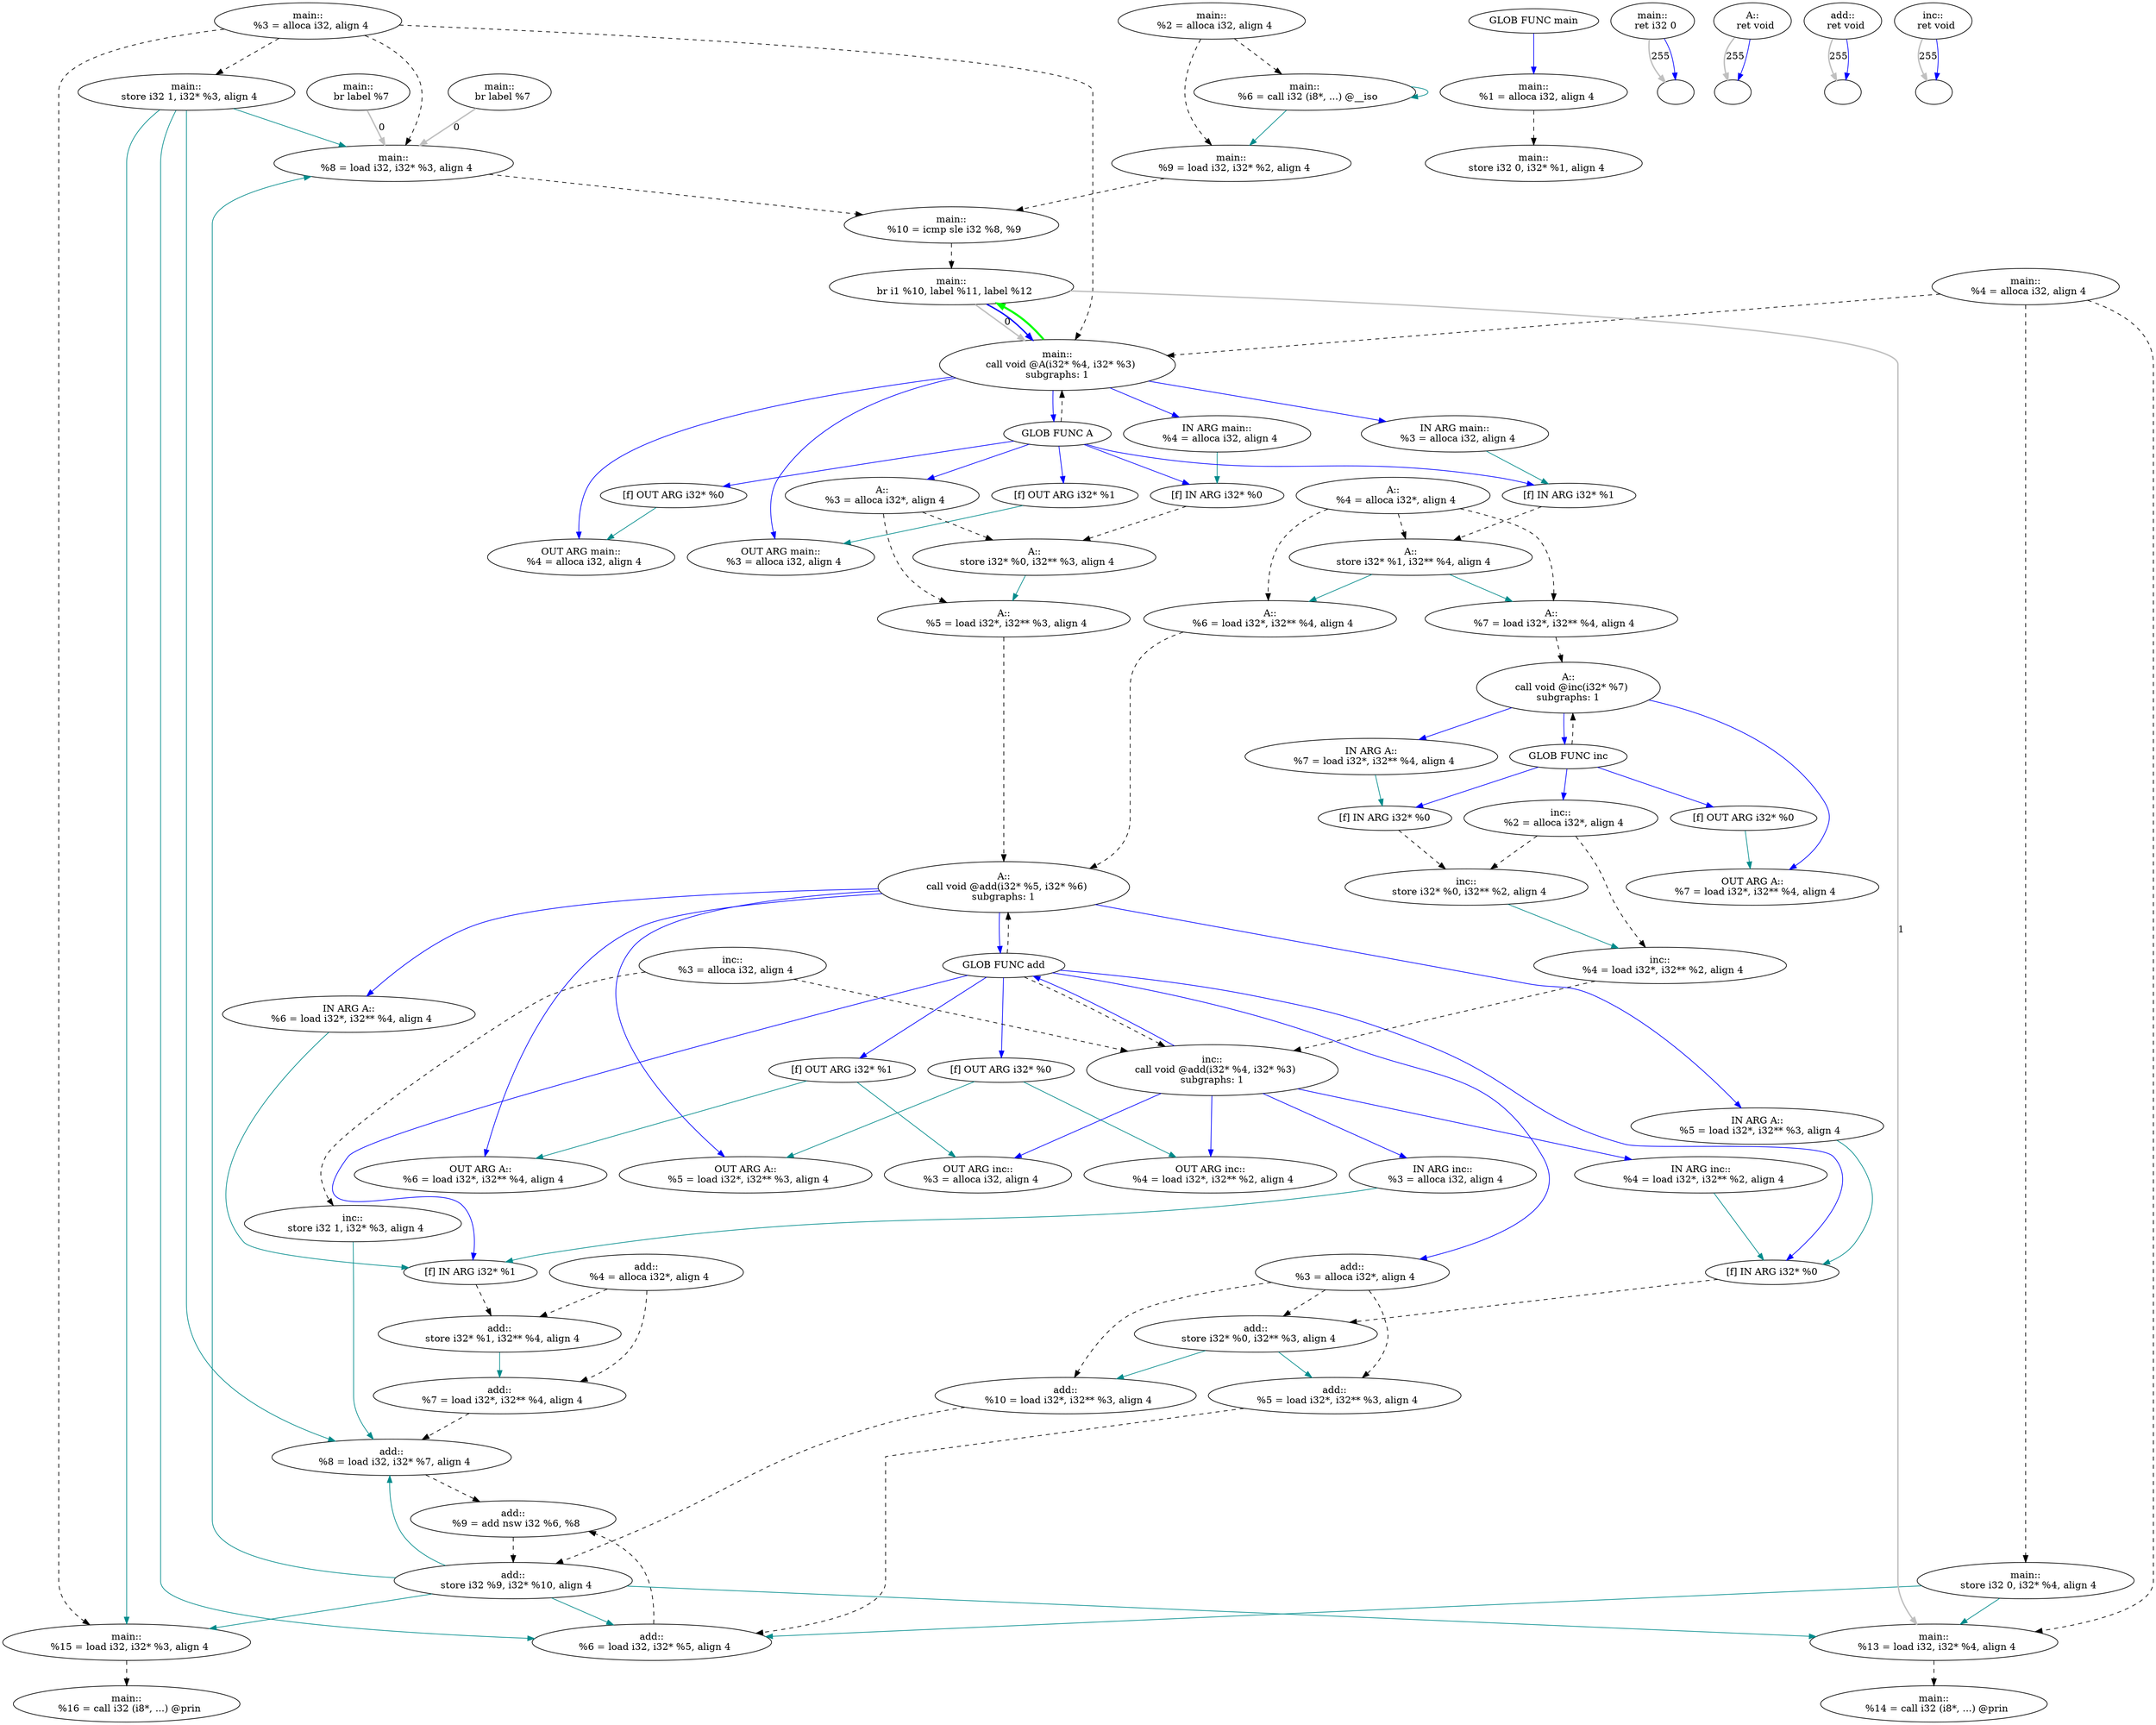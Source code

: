 digraph "G" {
NODE0x8767a60 [fillcolor=white, label="main::
  br label %7", style=filled];
NODE0x8766fc0 [fillcolor=white, label="main::
  %1 = alloca i32, align 4", style=filled];
NODE0x87670e0 [fillcolor=white, label="main::
  %2 = alloca i32, align 4", style=filled];
NODE0x8767200 [fillcolor=white, label="main::
  %3 = alloca i32, align 4", style=filled];
NODE0x8767320 [fillcolor=white, label="main::
  %4 = alloca i32, align 4", style=filled];
NODE0x8767440 [fillcolor=white, label="main::
  store i32 0, i32* %1, align 4", style=filled];
NODE0x876f4f0 [fillcolor=white, label="main::
  ret i32 0", style=filled];
NODE0x87676b8 [fillcolor=white, label="main::
  %6 = call i32 (i8*, ...) @__iso", style=filled];
NODE0x8767800 [fillcolor=white, label="main::
  store i32 0, i32* %4, align 4", style=filled];
NODE0x8767930 [fillcolor=white, label="main::
  store i32 1, i32* %3, align 4", style=filled];
NODE0x8767cc0 [fillcolor=white, label="main::
  %8 = load i32, i32* %3, align 4", style=filled];
NODE0x8767df0 [fillcolor=white, label="main::
  %9 = load i32, i32* %2, align 4", style=filled];
NODE0x8767f20 [fillcolor=white, label="main::
  %10 = icmp sle i32 %8, %9", style=filled];
NODE0x8768050 [fillcolor=white, label="main::
  br i1 %10, label %11, label %12", style=filled];
NODE0x87682b0 [fillcolor=white, label="main::
  call void @A(i32* %4, i32* %3)\nsubgraphs: 1", style=filled];
NODE0x876ea58 [fillcolor=white, label="IN ARG main::
  %3 = alloca i32, align 4", style=filled];
NODE0x876eb58 [fillcolor=white, label="OUT ARG main::
  %3 = alloca i32, align 4", style=filled];
NODE0x876e758 [fillcolor=white, label="IN ARG main::
  %4 = alloca i32, align 4", style=filled];
NODE0x876e858 [fillcolor=white, label="OUT ARG main::
  %4 = alloca i32, align 4", style=filled];
NODE0x876f000 [fillcolor=white, label="main::
  %13 = load i32, i32* %4, align 4", style=filled];
NODE0x876f130 [fillcolor=white, label="main::
  %14 = call i32 (i8*, ...) @prin", style=filled];
NODE0x876f278 [fillcolor=white, label="main::
  %15 = load i32, i32* %3, align 4", style=filled];
NODE0x876f3a8 [fillcolor=white, label="main::
  %16 = call i32 (i8*, ...) @prin", style=filled];
NODE0x876eda0 [fillcolor=white, label="main::
  br label %7", style=filled];
NODE0x8766db0 [fillcolor=white, label="GLOB FUNC main", style=filled];
NODE0x87684d8 [fillcolor=white, label="GLOB FUNC A", style=filled];
NODE0x87697d8 [fillcolor=white, label="GLOB FUNC add", style=filled];
NODE0x876bf20 [fillcolor=white, label="GLOB FUNC inc", style=filled];
NODE0x8768840 [fillcolor=white, label="[f] IN ARG i32* %0", style=filled];
NODE0x8768940 [fillcolor=white, label="[f] OUT ARG i32* %0", style=filled];
NODE0x8768ae0 [fillcolor=white, label="[f] IN ARG i32* %1", style=filled];
NODE0x8768be0 [fillcolor=white, label="[f] OUT ARG i32* %1", style=filled];
NODE0x8768fc0 [fillcolor=white, label="A::
  %4 = alloca i32*, align 4", style=filled];
NODE0x87690f0 [fillcolor=white, label="A::
  store i32* %0, i32** %3, align 4", style=filled];
NODE0x8768e90 [fillcolor=white, label="A::
  %3 = alloca i32*, align 4", style=filled];
NODE0x876e078 [fillcolor=white, label="A::
  ret void", style=filled];
NODE0x8769220 [fillcolor=white, label="A::
  store i32* %1, i32** %4, align 4", style=filled];
NODE0x8769350 [fillcolor=white, label="A::
  %5 = load i32*, i32** %3, align 4", style=filled];
NODE0x8769480 [fillcolor=white, label="A::
  %6 = load i32*, i32** %4, align 4", style=filled];
NODE0x87695b0 [fillcolor=white, label="A::
  call void @add(i32* %5, i32* %6)\nsubgraphs: 1", style=filled];
NODE0x876b580 [fillcolor=white, label="IN ARG A::
  %5 = load i32*, i32** %3, align 4", style=filled];
NODE0x876b680 [fillcolor=white, label="OUT ARG A::
  %5 = load i32*, i32** %3, align 4", style=filled];
NODE0x876b880 [fillcolor=white, label="IN ARG A::
  %6 = load i32*, i32** %4, align 4", style=filled];
NODE0x876b980 [fillcolor=white, label="OUT ARG A::
  %6 = load i32*, i32** %4, align 4", style=filled];
NODE0x876bbc8 [fillcolor=white, label="A::
  %7 = load i32*, i32** %4, align 4", style=filled];
NODE0x876bcf8 [fillcolor=white, label="A::
  call void @inc(i32* %7)\nsubgraphs: 1", style=filled];
NODE0x876dd30 [fillcolor=white, label="IN ARG A::
  %7 = load i32*, i32** %4, align 4", style=filled];
NODE0x876de30 [fillcolor=white, label="OUT ARG A::
  %7 = load i32*, i32** %4, align 4", style=filled];
NODE0x8769b40 [fillcolor=white, label="[f] IN ARG i32* %0", style=filled];
NODE0x8769c40 [fillcolor=white, label="[f] OUT ARG i32* %0", style=filled];
NODE0x8769de0 [fillcolor=white, label="[f] IN ARG i32* %1", style=filled];
NODE0x8769ee0 [fillcolor=white, label="[f] OUT ARG i32* %1", style=filled];
NODE0x876a190 [fillcolor=white, label="add::
  %3 = alloca i32*, align 4", style=filled];
NODE0x876a2c0 [fillcolor=white, label="add::
  %4 = alloca i32*, align 4", style=filled];
NODE0x876a3f0 [fillcolor=white, label="add::
  store i32* %0, i32** %3, align 4", style=filled];
NODE0x876a520 [fillcolor=white, label="add::
  store i32* %1, i32** %4, align 4", style=filled];
NODE0x876a650 [fillcolor=white, label="add::
  %5 = load i32*, i32** %3, align 4", style=filled];
NODE0x876a780 [fillcolor=white, label="add::
  %6 = load i32, i32* %5, align 4", style=filled];
NODE0x876a8b0 [fillcolor=white, label="add::
  %7 = load i32*, i32** %4, align 4", style=filled];
NODE0x876a9e0 [fillcolor=white, label="add::
  %8 = load i32, i32* %7, align 4", style=filled];
NODE0x876ab10 [fillcolor=white, label="add::
  %9 = add nsw i32 %6, %8", style=filled];
NODE0x876ac40 [fillcolor=white, label="add::
  %10 = load i32*, i32** %3, align 4", style=filled];
NODE0x876ad70 [fillcolor=white, label="add::
  store i32 %9, i32* %10, align 4", style=filled];
NODE0x876aea0 [fillcolor=white, label="add::
  ret void", style=filled];
NODE0x876c288 [fillcolor=white, label="[f] IN ARG i32* %0", style=filled];
NODE0x876c388 [fillcolor=white, label="[f] OUT ARG i32* %0", style=filled];
NODE0x876c638 [fillcolor=white, label="inc::
  %2 = alloca i32*, align 4", style=filled];
NODE0x876c768 [fillcolor=white, label="inc::
  %3 = alloca i32, align 4", style=filled];
NODE0x876c898 [fillcolor=white, label="inc::
  store i32* %0, i32** %2, align 4", style=filled];
NODE0x876c9c8 [fillcolor=white, label="inc::
  store i32 1, i32* %3, align 4", style=filled];
NODE0x876caf8 [fillcolor=white, label="inc::
  %4 = load i32*, i32** %2, align 4", style=filled];
NODE0x876cc28 [fillcolor=white, label="inc::
  call void @add(i32* %4, i32* %3)\nsubgraphs: 1", style=filled];
NODE0x876d308 [fillcolor=white, label="IN ARG inc::
  %3 = alloca i32, align 4", style=filled];
NODE0x876d408 [fillcolor=white, label="OUT ARG inc::
  %3 = alloca i32, align 4", style=filled];
NODE0x876d008 [fillcolor=white, label="IN ARG inc::
  %4 = load i32*, i32** %2, align 4", style=filled];
NODE0x876d108 [fillcolor=white, label="OUT ARG inc::
  %4 = load i32*, i32** %2, align 4", style=filled];
NODE0x876d650 [fillcolor=white, label="inc::
  ret void", style=filled];
NODE0x876f648 [label=""];
NODE0x876e1d0 [label=""];
NODE0x876aff8 [label=""];
NODE0x876d7a8 [label=""];
NODE0x8767a60 -> NODE0x8767cc0  [color="gray", key=0, label="0", lhead=cluster_bb_0x8767bb0, ltail=cluster_bb_0x8766eb0, penwidth=2];
NODE0x8766fc0 -> NODE0x8767440  [color="black", key=0, rank=max, style="dashed"];
NODE0x87670e0 -> NODE0x87676b8  [color="black", key=0, rank=max, style="dashed"];
NODE0x87670e0 -> NODE0x8767df0  [color="black", key=0, rank=max, style="dashed"];
NODE0x8767200 -> NODE0x8767930  [color="black", key=0, rank=max, style="dashed"];
NODE0x8767200 -> NODE0x8767cc0  [color="black", key=0, rank=max, style="dashed"];
NODE0x8767200 -> NODE0x87682b0  [color="black", key=0, rank=max, style="dashed"];
NODE0x8767200 -> NODE0x876f278  [color="black", key=0, rank=max, style="dashed"];
NODE0x8767320 -> NODE0x8767800  [color="black", key=0, rank=max, style="dashed"];
NODE0x8767320 -> NODE0x87682b0  [color="black", key=0, rank=max, style="dashed"];
NODE0x8767320 -> NODE0x876f000  [color="black", key=0, rank=max, style="dashed"];
NODE0x876f4f0 -> NODE0x876f648  [color="gray", key=0, label="255", lhead=cluster_bb_0x876f748, ltail=cluster_bb_0x876eef0, penwidth=2];
NODE0x876f4f0 -> NODE0x876f648  [color="blue", key=1];
NODE0x87676b8 -> NODE0x87676b8  [color="cyan4", key=0, rank=max];
NODE0x87676b8 -> NODE0x8767df0  [color="cyan4", key=0, rank=max];
NODE0x8767800 -> NODE0x876a780  [color="cyan4", key=0, rank=max];
NODE0x8767800 -> NODE0x876f000  [color="cyan4", key=0, rank=max];
NODE0x8767930 -> NODE0x8767cc0  [color="cyan4", key=0, rank=max];
NODE0x8767930 -> NODE0x876a780  [color="cyan4", key=0, rank=max];
NODE0x8767930 -> NODE0x876a9e0  [color="cyan4", key=0, rank=max];
NODE0x8767930 -> NODE0x876f278  [color="cyan4", key=0, rank=max];
NODE0x8767cc0 -> NODE0x8767f20  [color="black", key=0, rank=max, style="dashed"];
NODE0x8767df0 -> NODE0x8767f20  [color="black", key=0, rank=max, style="dashed"];
NODE0x8767f20 -> NODE0x8768050  [color="black", key=0, rank=max, style="dashed"];
NODE0x8768050 -> NODE0x87682b0  [color="gray", key=0, label="0", lhead=cluster_bb_0x87681a0, ltail=cluster_bb_0x8767bb0, penwidth=2];
NODE0x8768050 -> NODE0x87682b0  [color=blue, key=1, lhead=cluster_bb_0x87681a0, ltail=cluster_bb_0x8767bb0, penwidth=2];
NODE0x8768050 -> NODE0x876f000  [color="gray", key=0, label="1", lhead=cluster_bb_0x876eef0, ltail=cluster_bb_0x8767bb0, penwidth=2];
NODE0x87682b0 -> NODE0x8768050  [color=green, constraint=false, key=0, lhead=cluster_bb_0x8767bb0, ltail=cluster_bb_0x87681a0, penwidth=3];
NODE0x87682b0 -> NODE0x87684d8  [color="blue", key=0];
NODE0x87682b0 -> NODE0x876e758  [color="blue", key=0];
NODE0x87682b0 -> NODE0x876e858  [color="blue", key=0];
NODE0x87682b0 -> NODE0x876ea58  [color="blue", key=0];
NODE0x87682b0 -> NODE0x876eb58  [color="blue", key=0];
NODE0x876ea58 -> NODE0x8768ae0  [color="cyan4", key=0, rank=max];
NODE0x876e758 -> NODE0x8768840  [color="cyan4", key=0, rank=max];
NODE0x876f000 -> NODE0x876f130  [color="black", key=0, rank=max, style="dashed"];
NODE0x876f278 -> NODE0x876f3a8  [color="black", key=0, rank=max, style="dashed"];
NODE0x876eda0 -> NODE0x8767cc0  [color="gray", key=0, label="0", lhead=cluster_bb_0x8767bb0, ltail=cluster_bb_0x87681a0, penwidth=2];
NODE0x8766db0 -> NODE0x8766fc0  [color="blue", key=0];
NODE0x87684d8 -> NODE0x87682b0  [color="black", key=0, rank=max, style="dashed"];
NODE0x87684d8 -> NODE0x8768840  [color="blue", key=0];
NODE0x87684d8 -> NODE0x8768940  [color="blue", key=0];
NODE0x87684d8 -> NODE0x8768ae0  [color="blue", key=0];
NODE0x87684d8 -> NODE0x8768be0  [color="blue", key=0];
NODE0x87684d8 -> NODE0x8768e90  [color="blue", key=0];
NODE0x87697d8 -> NODE0x87695b0  [color="black", key=0, rank=max, style="dashed"];
NODE0x87697d8 -> NODE0x876cc28  [color="black", key=0, rank=max, style="dashed"];
NODE0x87697d8 -> NODE0x8769b40  [color="blue", key=0];
NODE0x87697d8 -> NODE0x8769c40  [color="blue", key=0];
NODE0x87697d8 -> NODE0x8769de0  [color="blue", key=0];
NODE0x87697d8 -> NODE0x8769ee0  [color="blue", key=0];
NODE0x87697d8 -> NODE0x876a190  [color="blue", key=0];
NODE0x876bf20 -> NODE0x876bcf8  [color="black", key=0, rank=max, style="dashed"];
NODE0x876bf20 -> NODE0x876c288  [color="blue", key=0];
NODE0x876bf20 -> NODE0x876c388  [color="blue", key=0];
NODE0x876bf20 -> NODE0x876c638  [color="blue", key=0];
NODE0x8768840 -> NODE0x87690f0  [color="black", key=0, rank=max, style="dashed"];
NODE0x8768940 -> NODE0x876e858  [color="cyan4", key=0, rank=max];
NODE0x8768ae0 -> NODE0x8769220  [color="black", key=0, rank=max, style="dashed"];
NODE0x8768be0 -> NODE0x876eb58  [color="cyan4", key=0, rank=max];
NODE0x8768fc0 -> NODE0x8769220  [color="black", key=0, rank=max, style="dashed"];
NODE0x8768fc0 -> NODE0x8769480  [color="black", key=0, rank=max, style="dashed"];
NODE0x8768fc0 -> NODE0x876bbc8  [color="black", key=0, rank=max, style="dashed"];
NODE0x87690f0 -> NODE0x8769350  [color="cyan4", key=0, rank=max];
NODE0x8768e90 -> NODE0x87690f0  [color="black", key=0, rank=max, style="dashed"];
NODE0x8768e90 -> NODE0x8769350  [color="black", key=0, rank=max, style="dashed"];
NODE0x876e078 -> NODE0x876e1d0  [color="gray", key=0, label="255", lhead=cluster_bb_0x876e2d0, ltail=cluster_bb_0x8768d80, penwidth=2];
NODE0x876e078 -> NODE0x876e1d0  [color="blue", key=1];
NODE0x8769220 -> NODE0x8769480  [color="cyan4", key=0, rank=max];
NODE0x8769220 -> NODE0x876bbc8  [color="cyan4", key=0, rank=max];
NODE0x8769350 -> NODE0x87695b0  [color="black", key=0, rank=max, style="dashed"];
NODE0x8769480 -> NODE0x87695b0  [color="black", key=0, rank=max, style="dashed"];
NODE0x87695b0 -> NODE0x87697d8  [color="blue", key=0];
NODE0x87695b0 -> NODE0x876b580  [color="blue", key=0];
NODE0x87695b0 -> NODE0x876b680  [color="blue", key=0];
NODE0x87695b0 -> NODE0x876b880  [color="blue", key=0];
NODE0x87695b0 -> NODE0x876b980  [color="blue", key=0];
NODE0x876b580 -> NODE0x8769b40  [color="cyan4", key=0, rank=max];
NODE0x876b880 -> NODE0x8769de0  [color="cyan4", key=0, rank=max];
NODE0x876bbc8 -> NODE0x876bcf8  [color="black", key=0, rank=max, style="dashed"];
NODE0x876bcf8 -> NODE0x876bf20  [color="blue", key=0];
NODE0x876bcf8 -> NODE0x876dd30  [color="blue", key=0];
NODE0x876bcf8 -> NODE0x876de30  [color="blue", key=0];
NODE0x876dd30 -> NODE0x876c288  [color="cyan4", key=0, rank=max];
NODE0x8769b40 -> NODE0x876a3f0  [color="black", key=0, rank=max, style="dashed"];
NODE0x8769c40 -> NODE0x876b680  [color="cyan4", key=0, rank=max];
NODE0x8769c40 -> NODE0x876d108  [color="cyan4", key=0, rank=max];
NODE0x8769de0 -> NODE0x876a520  [color="black", key=0, rank=max, style="dashed"];
NODE0x8769ee0 -> NODE0x876b980  [color="cyan4", key=0, rank=max];
NODE0x8769ee0 -> NODE0x876d408  [color="cyan4", key=0, rank=max];
NODE0x876a190 -> NODE0x876a3f0  [color="black", key=0, rank=max, style="dashed"];
NODE0x876a190 -> NODE0x876a650  [color="black", key=0, rank=max, style="dashed"];
NODE0x876a190 -> NODE0x876ac40  [color="black", key=0, rank=max, style="dashed"];
NODE0x876a2c0 -> NODE0x876a520  [color="black", key=0, rank=max, style="dashed"];
NODE0x876a2c0 -> NODE0x876a8b0  [color="black", key=0, rank=max, style="dashed"];
NODE0x876a3f0 -> NODE0x876a650  [color="cyan4", key=0, rank=max];
NODE0x876a3f0 -> NODE0x876ac40  [color="cyan4", key=0, rank=max];
NODE0x876a520 -> NODE0x876a8b0  [color="cyan4", key=0, rank=max];
NODE0x876a650 -> NODE0x876a780  [color="black", key=0, rank=max, style="dashed"];
NODE0x876a780 -> NODE0x876ab10  [color="black", key=0, rank=max, style="dashed"];
NODE0x876a8b0 -> NODE0x876a9e0  [color="black", key=0, rank=max, style="dashed"];
NODE0x876a9e0 -> NODE0x876ab10  [color="black", key=0, rank=max, style="dashed"];
NODE0x876ab10 -> NODE0x876ad70  [color="black", key=0, rank=max, style="dashed"];
NODE0x876ac40 -> NODE0x876ad70  [color="black", key=0, rank=max, style="dashed"];
NODE0x876ad70 -> NODE0x8767cc0  [color="cyan4", key=0, rank=max];
NODE0x876ad70 -> NODE0x876a780  [color="cyan4", key=0, rank=max];
NODE0x876ad70 -> NODE0x876a9e0  [color="cyan4", key=0, rank=max];
NODE0x876ad70 -> NODE0x876f000  [color="cyan4", key=0, rank=max];
NODE0x876ad70 -> NODE0x876f278  [color="cyan4", key=0, rank=max];
NODE0x876aea0 -> NODE0x876aff8  [color="gray", key=0, label="255", lhead=cluster_bb_0x876b0f8, ltail=cluster_bb_0x876a080, penwidth=2];
NODE0x876aea0 -> NODE0x876aff8  [color="blue", key=1];
NODE0x876c288 -> NODE0x876c898  [color="black", key=0, rank=max, style="dashed"];
NODE0x876c388 -> NODE0x876de30  [color="cyan4", key=0, rank=max];
NODE0x876c638 -> NODE0x876c898  [color="black", key=0, rank=max, style="dashed"];
NODE0x876c638 -> NODE0x876caf8  [color="black", key=0, rank=max, style="dashed"];
NODE0x876c768 -> NODE0x876c9c8  [color="black", key=0, rank=max, style="dashed"];
NODE0x876c768 -> NODE0x876cc28  [color="black", key=0, rank=max, style="dashed"];
NODE0x876c898 -> NODE0x876caf8  [color="cyan4", key=0, rank=max];
NODE0x876c9c8 -> NODE0x876a9e0  [color="cyan4", key=0, rank=max];
NODE0x876caf8 -> NODE0x876cc28  [color="black", key=0, rank=max, style="dashed"];
NODE0x876cc28 -> NODE0x87697d8  [color="blue", key=0];
NODE0x876cc28 -> NODE0x876d008  [color="blue", key=0];
NODE0x876cc28 -> NODE0x876d108  [color="blue", key=0];
NODE0x876cc28 -> NODE0x876d308  [color="blue", key=0];
NODE0x876cc28 -> NODE0x876d408  [color="blue", key=0];
NODE0x876d308 -> NODE0x8769de0  [color="cyan4", key=0, rank=max];
NODE0x876d008 -> NODE0x8769b40  [color="cyan4", key=0, rank=max];
NODE0x876d650 -> NODE0x876d7a8  [color="gray", key=0, label="255", lhead=cluster_bb_0x876d8a8, ltail=cluster_bb_0x876c528, penwidth=2];
NODE0x876d650 -> NODE0x876d7a8  [color="blue", key=1];
}
